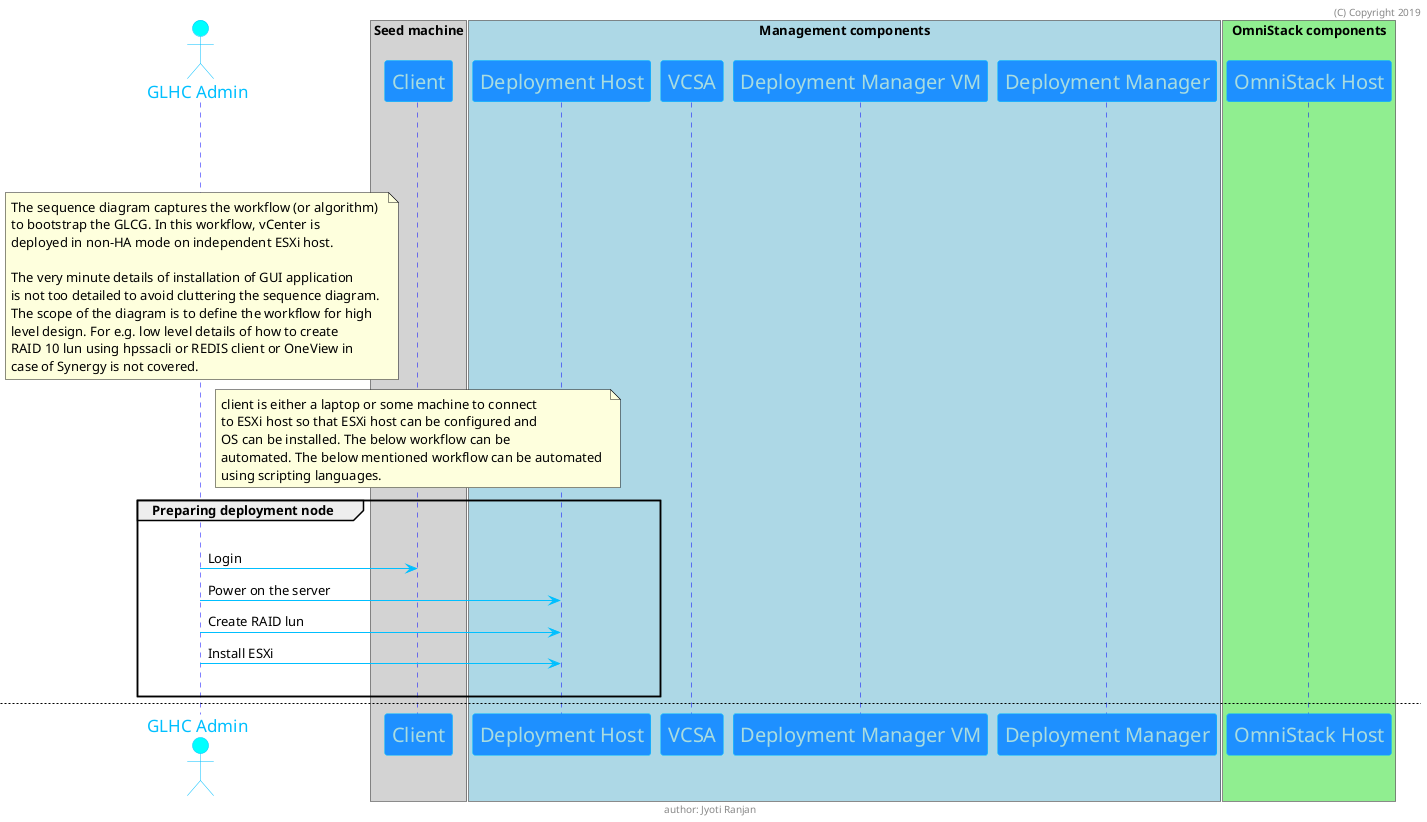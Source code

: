 @startuml


skinparam sequence {
    TitleFontSize 36
    TitleFontName Tahoma
    TitleFontColor DarkBlue


	ArrowColor DeepSkyBlue
	ActorBorderColor DeepSkyBlue
	LifeLineBorderColor blue
	LifeLineBackgroundColor #A9DCDF

	ParticipantBorderColor DeepSkyBlue
	ParticipantBackgroundColor DodgerBlue
	ParticipantFontName Impact
	ParticipantFontSize 20
	ParticipantFontColor #A9DCDF

	ActorBackgroundColor aqua
	ActorFontColor DeepSkyBlue
	ActorFontSize 17
	ActorFontName Aapex
}


header (C) Copyright 2019
footer author: Jyoti Ranjan

    |||
    |||
    |||

actor "GLHC Admin"
note over "GLHC Admin"
    The sequence diagram captures the workflow (or algorithm) 
    to bootstrap the GLCG. In this workflow, vCenter is 
    deployed in non-HA mode on independent ESXi host.

    The very minute details of installation of GUI application 
    is not too detailed to avoid cluttering the sequence diagram. 
    The scope of the diagram is to define the workflow for high 
    level design. For e.g. low level details of how to create
    RAID 10 lun using hpssacli or REDIS client or OneView in 
    case of Synergy is not covered.
end note

box "Seed machine" #LightGrey
    participant Client
end box

box "Management components" #LightBlue
    participant "Deployment Host"
    participant VCSA
    participant "Deployment Manager VM"
    participant "Deployment Manager"
end box

box "OmniStack components" #LightGreen
    participant "OmniStack Host"
end box

note over Client
    client is either a laptop or some machine to connect
    to ESXi host so that ESXi host can be configured and
    OS can be installed. The below workflow can be
    automated. The below mentioned workflow can be automated 
    using scripting languages.
end note

group Preparing deployment node
        |||
    "GLHC Admin" -> Client: Login
    "GLHC Admin" -> "Deployment Host": Power on the server
    "GLHC Admin" -> "Deployment Host": Create RAID lun
    "GLHC Admin" -> "Deployment Host": Install ESXi
        |||
end group


newpage

note over Client
    The below mentioned
    workflow can be automated using
    scripting languages.
end note

group Deploying management software(s)
        |||
    "GLHC Admin" -> Client: Login
    "GLHC Admin" -> Client: Download VCSA OVA
    "GLHC Admin" -> "Deployment Host": Create VCSA
    "GLHC Admin" -> "GLHC Admin": Note down VCSA url
        |||
    "GLHC Admin" -> "Deployment Host": Create "Deployment Manager VM"
    "GLHC Admin" -> "Deployment Manager VM": Run arbiter's msi installer
    "GLHC Admin" -> "Deployment Manager VM": Install Arbiter
        |||
    "GLHC Admin" -> "Deployment Manager VM": Download deployment manager's msi
    "GLHC Admin" -> "GLHC Admin": Prepare user input in yaml file
    "GLHC Admin" -> "Deployment Manager VM": Run jar file with user inputs
    "GLHC Admin" -> "Deployment Manager": Ensure installation is correct
        |||
    "GLHC Admin" -> "Deployment Manager VM": Download the vSphere web-plugin
    "GLHC Admin" -> "Deployment Manager VM": Install web-plugin
    "GLHC Admin" -> "Deployment Manager VM": Restart VMware "vsphere-ui" service
        |||
    "GLHC Admin" -> "GLHC Admin": Verify deployment environment
        |||
end

newpage


note over "GLHC Admin"
    The below mentioned workflow can be automated using
    scripting languages.
end note


group Creating OmniStack cluster
        |||
    loop for every GLCG host
        "GLHC Admin" -> "OmniStack Host": Power on
        "GLHC Admin" -> "OmniStack Host": Assign static IP address
        "GLHC Admin" -> "GLHC Admin": Note down IP
    end
        |||
    "GLHC Admin" -> "Deployment Manager VM": Login (if you haven't)
    "GLHC Admin" -> "Deployment Manager VM": Open "Deployment Manager"
    activate "Deployment Manager"
        "GLHC Admin" -> "Deployment Manager": Create SimpliVity federation
        "GLHC Admin" -> "Deployment Manager": Feed Arbiter IP
        "GLHC Admin" -> "Deployment Manager": Scan OmniStack hosts
        "GLHC Admin" -> "Deployment Manager": Configure federation
        "GLHC Admin" -> "Deployment Manager": Configure network
        "GLHC Admin" -> "Deployment Manager": Configure NTP
        "GLHC Admin" -> "Deployment Manager": Run tests
    deactivate "Deployment Manager"
        |||
end group

newpage

note over "Deployment Manager VM"
    The below mentioned workflow can be automated using
    scripting languages.
end note

group Preparing OmniStack cluster for consumption
        |||
   "GLHC Admin" -> "Deployment Manager VM": Open vCenter
   "GLHC Admin" -> "Deployment Manager VM": Create datastore
   "GLHC Admin" -> "Deployment Manager VM": Create backup policy (if desired)
        |||
end group

@enduml